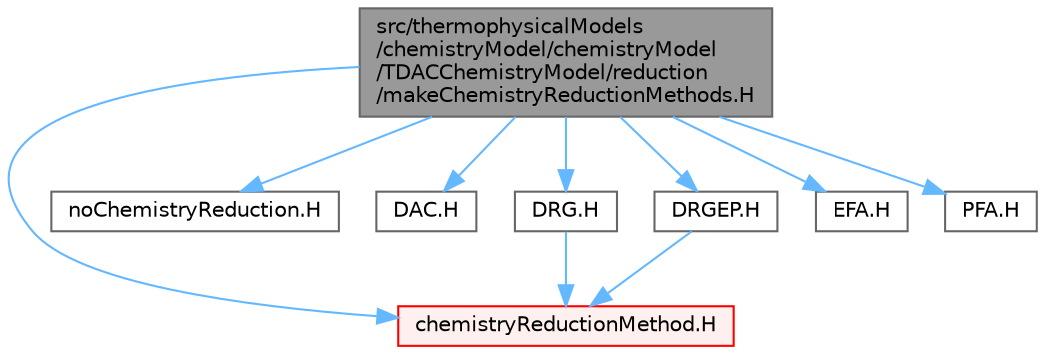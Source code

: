 digraph "src/thermophysicalModels/chemistryModel/chemistryModel/TDACChemistryModel/reduction/makeChemistryReductionMethods.H"
{
 // LATEX_PDF_SIZE
  bgcolor="transparent";
  edge [fontname=Helvetica,fontsize=10,labelfontname=Helvetica,labelfontsize=10];
  node [fontname=Helvetica,fontsize=10,shape=box,height=0.2,width=0.4];
  Node1 [id="Node000001",label="src/thermophysicalModels\l/chemistryModel/chemistryModel\l/TDACChemistryModel/reduction\l/makeChemistryReductionMethods.H",height=0.2,width=0.4,color="gray40", fillcolor="grey60", style="filled", fontcolor="black",tooltip=" "];
  Node1 -> Node2 [id="edge1_Node000001_Node000002",color="steelblue1",style="solid",tooltip=" "];
  Node2 [id="Node000002",label="chemistryReductionMethod.H",height=0.2,width=0.4,color="red", fillcolor="#FFF0F0", style="filled",URL="$chemistryReductionMethod_8H.html",tooltip=" "];
  Node1 -> Node186 [id="edge2_Node000001_Node000186",color="steelblue1",style="solid",tooltip=" "];
  Node186 [id="Node000186",label="noChemistryReduction.H",height=0.2,width=0.4,color="grey40", fillcolor="white", style="filled",URL="$noChemistryReduction_8H.html",tooltip=" "];
  Node1 -> Node187 [id="edge3_Node000001_Node000187",color="steelblue1",style="solid",tooltip=" "];
  Node187 [id="Node000187",label="DAC.H",height=0.2,width=0.4,color="grey40", fillcolor="white", style="filled",URL="$DAC_8H.html",tooltip=" "];
  Node1 -> Node188 [id="edge4_Node000001_Node000188",color="steelblue1",style="solid",tooltip=" "];
  Node188 [id="Node000188",label="DRG.H",height=0.2,width=0.4,color="grey40", fillcolor="white", style="filled",URL="$DRG_8H.html",tooltip=" "];
  Node188 -> Node2 [id="edge5_Node000188_Node000002",color="steelblue1",style="solid",tooltip=" "];
  Node1 -> Node189 [id="edge6_Node000001_Node000189",color="steelblue1",style="solid",tooltip=" "];
  Node189 [id="Node000189",label="DRGEP.H",height=0.2,width=0.4,color="grey40", fillcolor="white", style="filled",URL="$DRGEP_8H.html",tooltip=" "];
  Node189 -> Node2 [id="edge7_Node000189_Node000002",color="steelblue1",style="solid",tooltip=" "];
  Node1 -> Node190 [id="edge8_Node000001_Node000190",color="steelblue1",style="solid",tooltip=" "];
  Node190 [id="Node000190",label="EFA.H",height=0.2,width=0.4,color="grey40", fillcolor="white", style="filled",URL="$EFA_8H.html",tooltip=" "];
  Node1 -> Node191 [id="edge9_Node000001_Node000191",color="steelblue1",style="solid",tooltip=" "];
  Node191 [id="Node000191",label="PFA.H",height=0.2,width=0.4,color="grey40", fillcolor="white", style="filled",URL="$PFA_8H.html",tooltip=" "];
}

